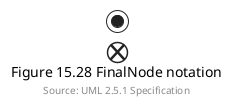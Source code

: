 ' Example from UML Specification
@startuml
footer Source: UML 2.5.1 Specification
stop 
end
caption Figure 15.28 FinalNode notation
@enduml

